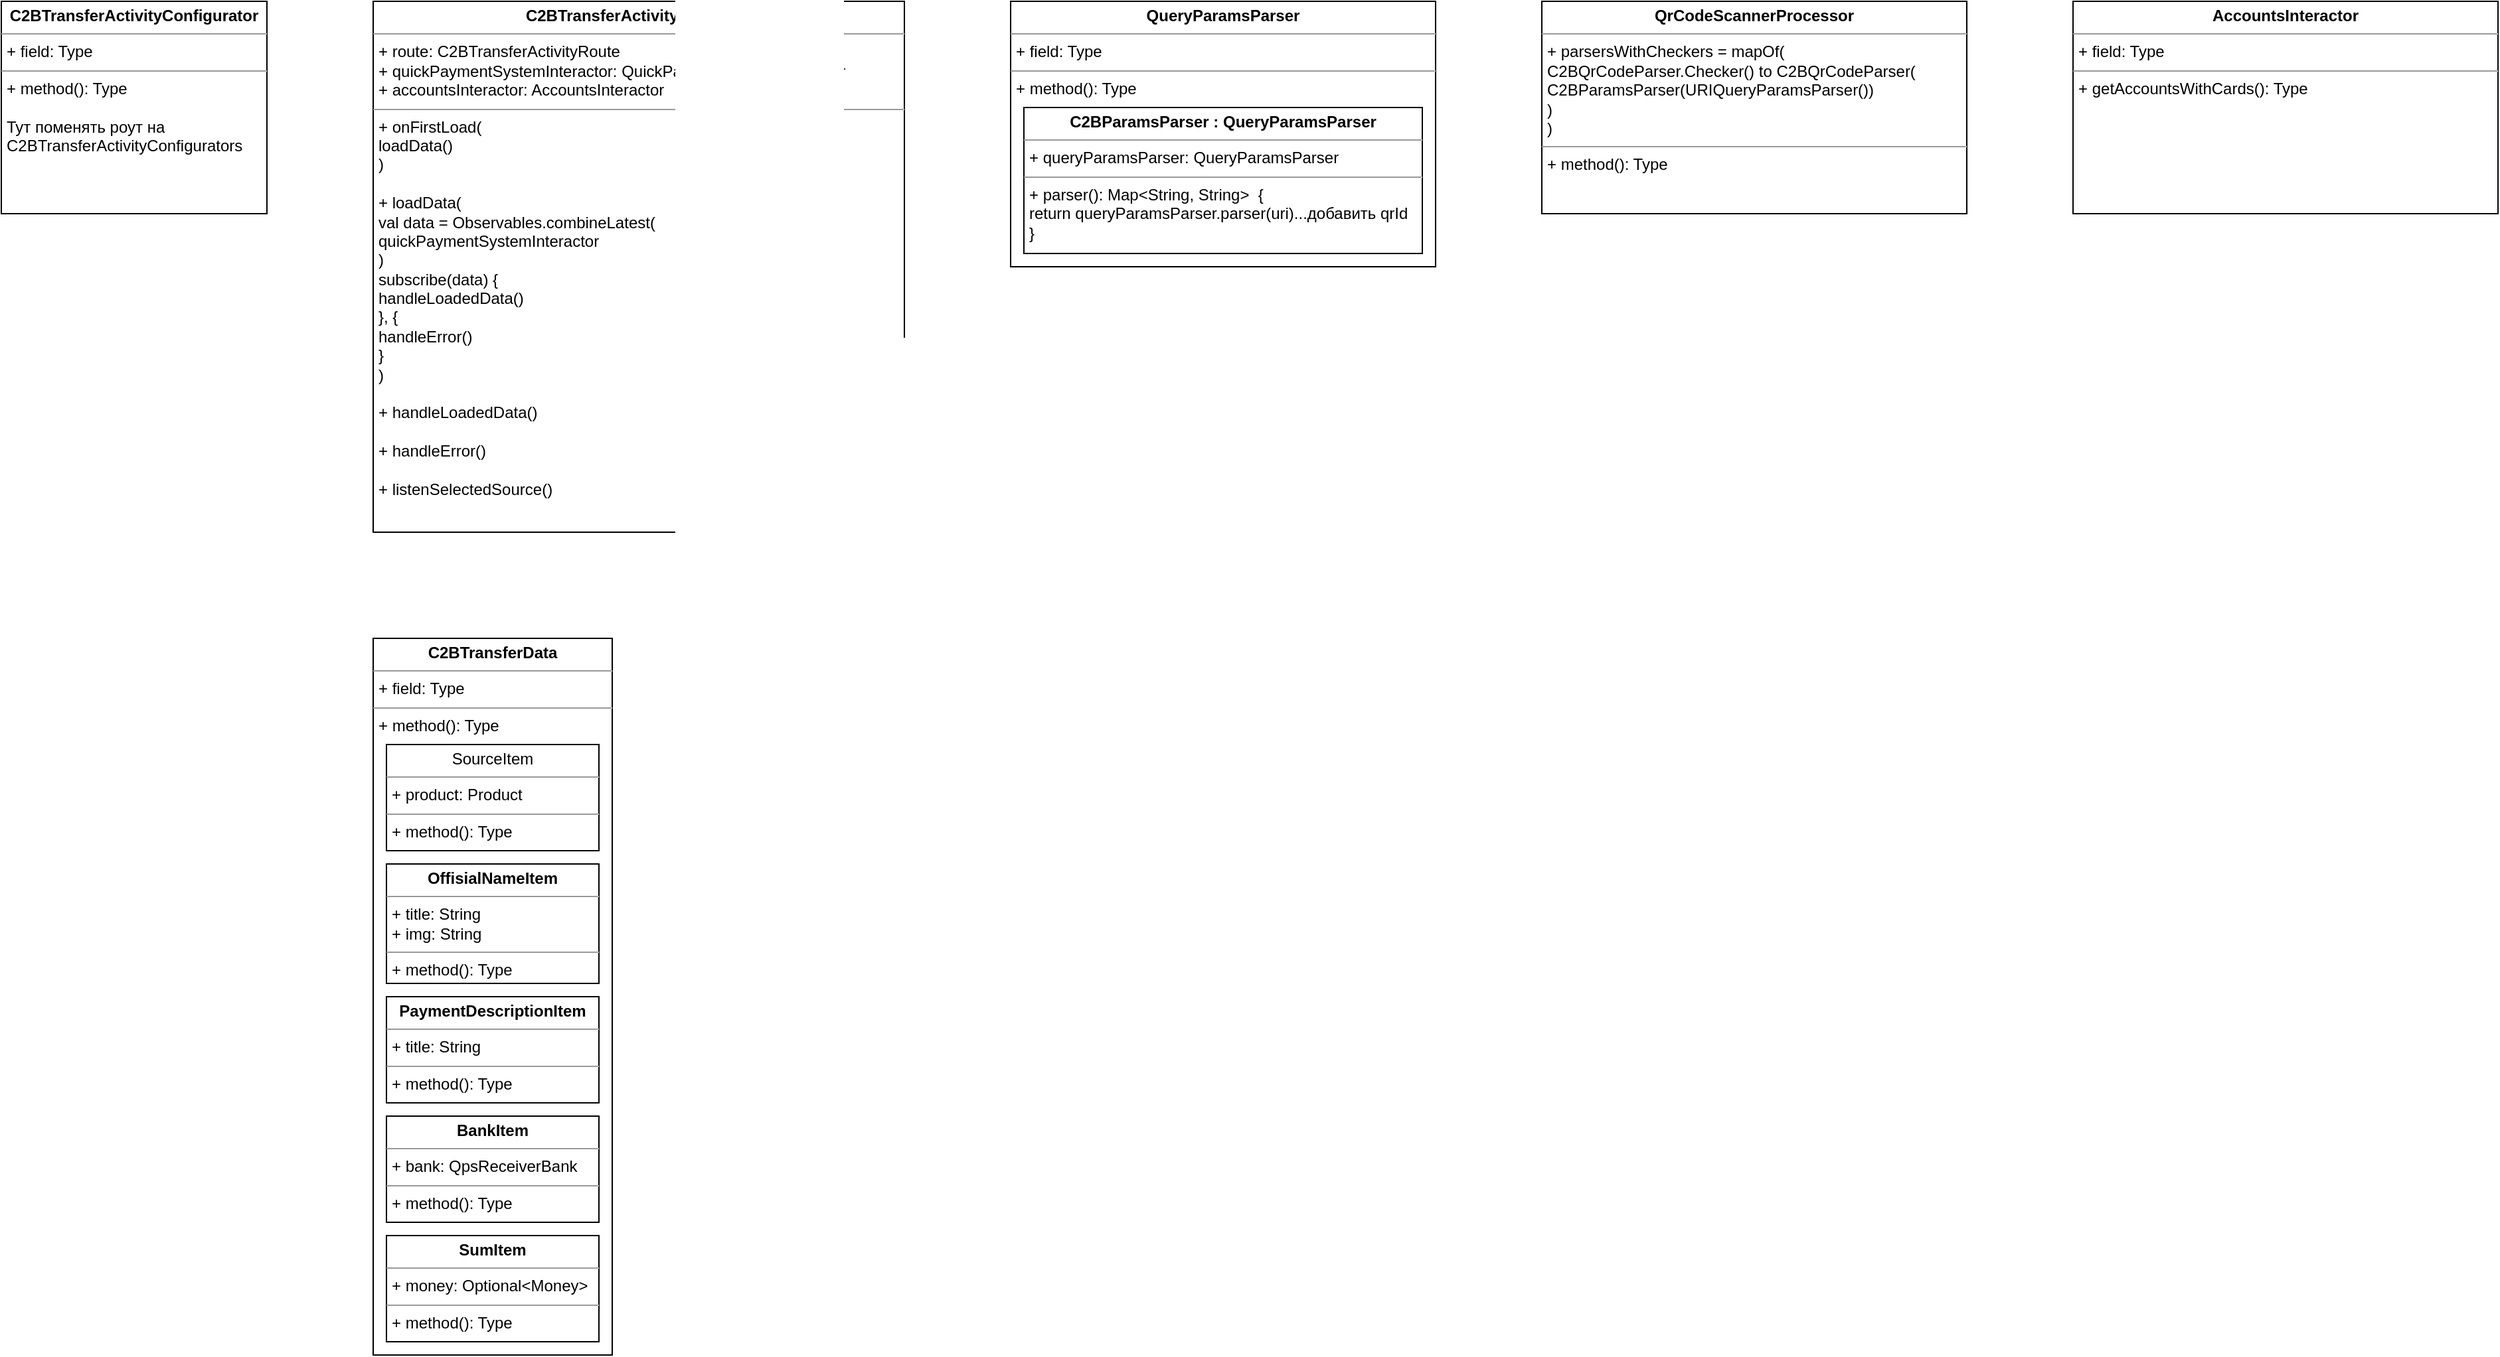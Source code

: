 <mxfile version="16.0.0" type="github">
  <diagram id="RPymvhG9yVo9L2ZZ0E7i" name="Page-1">
    <mxGraphModel dx="2272" dy="772" grid="1" gridSize="10" guides="1" tooltips="1" connect="1" arrows="1" fold="1" page="1" pageScale="1" pageWidth="850" pageHeight="1100" math="0" shadow="0">
      <root>
        <mxCell id="0" />
        <mxCell id="1" parent="0" />
        <mxCell id="SVV-N1L9WO0wmH_05Ipz-1" value="&lt;p style=&quot;margin: 0px ; margin-top: 4px ; text-align: center&quot;&gt;&lt;b&gt;C2BTransferActivityPresenter&lt;/b&gt;&lt;/p&gt;&lt;hr size=&quot;1&quot;&gt;&lt;p style=&quot;margin: 0px ; margin-left: 4px&quot;&gt;+ route: C2BTransferActivityRoute&lt;/p&gt;&lt;p style=&quot;margin: 0px ; margin-left: 4px&quot;&gt;+ quickPaymentSystemInteractor: QuickPaymentSystemInteractor&lt;/p&gt;&lt;p style=&quot;margin: 0px ; margin-left: 4px&quot;&gt;+ accountsInteractor: AccountsInteractor&lt;br&gt;&lt;/p&gt;&lt;hr size=&quot;1&quot;&gt;&lt;p style=&quot;margin: 0px ; margin-left: 4px&quot;&gt;+ onFirstLoad(&lt;/p&gt;&lt;p style=&quot;margin: 0px ; margin-left: 4px&quot;&gt;loadData()&lt;br&gt;&lt;/p&gt;&lt;p style=&quot;margin: 0px ; margin-left: 4px&quot;&gt;)&lt;/p&gt;&lt;p style=&quot;margin: 0px ; margin-left: 4px&quot;&gt;&lt;br&gt;&lt;/p&gt;&lt;p style=&quot;margin: 0px ; margin-left: 4px&quot;&gt;+ loadData(&lt;/p&gt;&lt;p style=&quot;margin: 0px ; margin-left: 4px&quot;&gt;val data = Observables.combineLatest(&lt;/p&gt;&lt;p style=&quot;margin: 0px ; margin-left: 4px&quot;&gt;quickPaymentSystemInteractor&lt;br&gt;&lt;/p&gt;&lt;p style=&quot;margin: 0px ; margin-left: 4px&quot;&gt;)&lt;br&gt;&lt;/p&gt;&lt;p style=&quot;margin: 0px ; margin-left: 4px&quot;&gt;subscribe(data) {&lt;/p&gt;&lt;p style=&quot;margin: 0px ; margin-left: 4px&quot;&gt;&lt;span&gt; &lt;/span&gt;handleLoadedData()&lt;br&gt;&lt;/p&gt;&lt;p style=&quot;margin: 0px ; margin-left: 4px&quot;&gt;}, {&lt;/p&gt;&lt;p style=&quot;margin: 0px ; margin-left: 4px&quot;&gt;handleError()&lt;br&gt;&lt;/p&gt;&lt;p style=&quot;margin: 0px ; margin-left: 4px&quot;&gt;}&lt;br&gt;&lt;/p&gt;&lt;p style=&quot;margin: 0px ; margin-left: 4px&quot;&gt;)&lt;/p&gt;&lt;p style=&quot;margin: 0px ; margin-left: 4px&quot;&gt;&lt;br&gt;&lt;/p&gt;&lt;p style=&quot;margin: 0px ; margin-left: 4px&quot;&gt;+ handleLoadedData()&lt;/p&gt;&lt;p style=&quot;margin: 0px ; margin-left: 4px&quot;&gt;&lt;br&gt;&lt;/p&gt;&lt;p style=&quot;margin: 0px ; margin-left: 4px&quot;&gt;+ handleError()&lt;/p&gt;&lt;p style=&quot;margin: 0px ; margin-left: 4px&quot;&gt;&lt;br&gt;&lt;/p&gt;&lt;p style=&quot;margin: 0px ; margin-left: 4px&quot;&gt;+ listenSelectedSource()&lt;br&gt;&lt;/p&gt;" style="verticalAlign=top;align=left;overflow=fill;fontSize=12;fontFamily=Helvetica;html=1;" parent="1" vertex="1">
          <mxGeometry x="40" y="40" width="400" height="400" as="geometry" />
        </mxCell>
        <mxCell id="AbpU-ptf_7mThMzYDW-v-1" value="&lt;p style=&quot;margin: 0px ; margin-top: 4px ; text-align: center&quot;&gt;&lt;b&gt;QueryParamsParser&lt;/b&gt;&lt;/p&gt;&lt;hr size=&quot;1&quot;&gt;&lt;p style=&quot;margin: 0px ; margin-left: 4px&quot;&gt;+ field: Type&lt;/p&gt;&lt;hr size=&quot;1&quot;&gt;&lt;p style=&quot;margin: 0px ; margin-left: 4px&quot;&gt;+ method(): Type&lt;/p&gt;" style="verticalAlign=top;align=left;overflow=fill;fontSize=12;fontFamily=Helvetica;html=1;" parent="1" vertex="1">
          <mxGeometry x="520" y="40" width="320" height="200" as="geometry" />
        </mxCell>
        <mxCell id="AbpU-ptf_7mThMzYDW-v-2" value="&lt;p style=&quot;margin: 0px ; margin-top: 4px ; text-align: center&quot;&gt;&lt;b&gt;C2BParamsParser : QueryParamsParser&lt;br&gt;&lt;/b&gt;&lt;/p&gt;&lt;hr size=&quot;1&quot;&gt;&lt;p style=&quot;margin: 0px ; margin-left: 4px&quot;&gt;+ queryParamsParser: QueryParamsParser&lt;/p&gt;&lt;hr size=&quot;1&quot;&gt;&lt;p style=&quot;margin: 0px ; margin-left: 4px&quot;&gt;+ parser(): Map&amp;lt;String, String&amp;gt;&amp;nbsp; {&lt;/p&gt;&lt;p style=&quot;margin: 0px ; margin-left: 4px&quot;&gt;&lt;span&gt; &lt;/span&gt;return queryParamsParser.parser(uri)...добавить qrId&lt;br&gt;&lt;/p&gt;&lt;p style=&quot;margin: 0px ; margin-left: 4px&quot;&gt;}&lt;br&gt;&lt;/p&gt;" style="verticalAlign=top;align=left;overflow=fill;fontSize=12;fontFamily=Helvetica;html=1;" parent="1" vertex="1">
          <mxGeometry x="530" y="120" width="300" height="110" as="geometry" />
        </mxCell>
        <mxCell id="AbpU-ptf_7mThMzYDW-v-3" value="&lt;p style=&quot;margin: 0px ; margin-top: 4px ; text-align: center&quot;&gt;&lt;b&gt;QrCodeScannerProcessor&lt;/b&gt;&lt;/p&gt;&lt;hr size=&quot;1&quot;&gt;&lt;p style=&quot;margin: 0px ; margin-left: 4px&quot;&gt;+ parsersWithCheckers = mapOf(&lt;/p&gt;&lt;p style=&quot;margin: 0px ; margin-left: 4px&quot;&gt;C2BQrCodeParser.Checker() to C2BQrCodeParser(&lt;/p&gt;&lt;p style=&quot;margin: 0px ; margin-left: 4px&quot;&gt;C2BParamsParser(URIQueryParamsParser())&lt;br&gt;&lt;/p&gt;&lt;p style=&quot;margin: 0px ; margin-left: 4px&quot;&gt;)&lt;br&gt;&lt;/p&gt;&lt;p style=&quot;margin: 0px ; margin-left: 4px&quot;&gt;)&lt;br&gt;&lt;/p&gt;&lt;hr size=&quot;1&quot;&gt;&lt;p style=&quot;margin: 0px ; margin-left: 4px&quot;&gt;+ method(): Type&lt;/p&gt;" style="verticalAlign=top;align=left;overflow=fill;fontSize=12;fontFamily=Helvetica;html=1;" parent="1" vertex="1">
          <mxGeometry x="920" y="40" width="320" height="160" as="geometry" />
        </mxCell>
        <mxCell id="AbpU-ptf_7mThMzYDW-v-4" value="&lt;p style=&quot;margin: 0px ; margin-top: 4px ; text-align: center&quot;&gt;&lt;b&gt;C2BTransferActivityConfigurator&lt;/b&gt;&lt;/p&gt;&lt;hr size=&quot;1&quot;&gt;&lt;p style=&quot;margin: 0px ; margin-left: 4px&quot;&gt;+ field: Type&lt;/p&gt;&lt;hr size=&quot;1&quot;&gt;&lt;p style=&quot;margin: 0px ; margin-left: 4px&quot;&gt;+ method(): Type&lt;/p&gt;&lt;p style=&quot;margin: 0px ; margin-left: 4px&quot;&gt;&lt;br&gt;&lt;/p&gt;&lt;p style=&quot;margin: 0px ; margin-left: 4px&quot;&gt;Тут поменять роут на &lt;br&gt;&lt;/p&gt;&lt;p style=&quot;margin: 0px ; margin-left: 4px&quot;&gt;C2BTransferActivityConfigurators&lt;br&gt;&lt;/p&gt;" style="verticalAlign=top;align=left;overflow=fill;fontSize=12;fontFamily=Helvetica;html=1;" parent="1" vertex="1">
          <mxGeometry x="-240" y="40" width="200" height="160" as="geometry" />
        </mxCell>
        <mxCell id="AbpU-ptf_7mThMzYDW-v-5" value="&lt;p style=&quot;margin: 0px ; margin-top: 4px ; text-align: center&quot;&gt;&lt;b&gt;AccountsInteractor&lt;/b&gt;&lt;/p&gt;&lt;hr size=&quot;1&quot;&gt;&lt;p style=&quot;margin: 0px ; margin-left: 4px&quot;&gt;+ field: Type&lt;/p&gt;&lt;hr size=&quot;1&quot;&gt;&lt;p style=&quot;margin: 0px ; margin-left: 4px&quot;&gt;+ getAccountsWithCards(): Type&lt;/p&gt;" style="verticalAlign=top;align=left;overflow=fill;fontSize=12;fontFamily=Helvetica;html=1;" parent="1" vertex="1">
          <mxGeometry x="1320" y="40" width="320" height="160" as="geometry" />
        </mxCell>
        <mxCell id="Afu46jSsFl7ywug7h1Oa-1" value="&lt;p style=&quot;margin: 0px ; margin-top: 4px ; text-align: center&quot;&gt;&lt;b&gt;C2BTransferData&lt;/b&gt;&lt;/p&gt;&lt;hr size=&quot;1&quot;&gt;&lt;p style=&quot;margin: 0px ; margin-left: 4px&quot;&gt;+ field: Type&lt;/p&gt;&lt;hr size=&quot;1&quot;&gt;&lt;p style=&quot;margin: 0px ; margin-left: 4px&quot;&gt;+ method(): Type&lt;/p&gt;" style="verticalAlign=top;align=left;overflow=fill;fontSize=12;fontFamily=Helvetica;html=1;" parent="1" vertex="1">
          <mxGeometry x="40" y="520" width="180" height="540" as="geometry" />
        </mxCell>
        <mxCell id="Afu46jSsFl7ywug7h1Oa-2" value="&lt;p style=&quot;margin: 0px ; margin-top: 4px ; text-align: center&quot;&gt;&lt;b&gt;BankItem&lt;/b&gt;&lt;/p&gt;&lt;hr size=&quot;1&quot;&gt;&lt;p style=&quot;margin: 0px ; margin-left: 4px&quot;&gt;+ bank: QpsReceiverBank&lt;/p&gt;&lt;hr size=&quot;1&quot;&gt;&lt;p style=&quot;margin: 0px ; margin-left: 4px&quot;&gt;+ method(): Type&lt;/p&gt;" style="verticalAlign=top;align=left;overflow=fill;fontSize=12;fontFamily=Helvetica;html=1;" parent="1" vertex="1">
          <mxGeometry x="50" y="880" width="160" height="80" as="geometry" />
        </mxCell>
        <mxCell id="Afu46jSsFl7ywug7h1Oa-3" value="&lt;p style=&quot;margin: 0px ; margin-top: 4px ; text-align: center&quot;&gt;&lt;b&gt;OffisialNameItem&lt;/b&gt;&lt;/p&gt;&lt;hr size=&quot;1&quot;&gt;&lt;p style=&quot;margin: 0px ; margin-left: 4px&quot;&gt;+ title: String&lt;/p&gt;&lt;p style=&quot;margin: 0px ; margin-left: 4px&quot;&gt;+ img: String&lt;br&gt;&lt;/p&gt;&lt;hr size=&quot;1&quot;&gt;&lt;p style=&quot;margin: 0px ; margin-left: 4px&quot;&gt;+ method(): Type&lt;/p&gt;" style="verticalAlign=top;align=left;overflow=fill;fontSize=12;fontFamily=Helvetica;html=1;" parent="1" vertex="1">
          <mxGeometry x="50" y="690" width="160" height="90" as="geometry" />
        </mxCell>
        <mxCell id="Afu46jSsFl7ywug7h1Oa-4" value="&lt;p style=&quot;margin: 0px ; margin-top: 4px ; text-align: center&quot;&gt;&lt;b&gt;PaymentDescriptionItem&lt;/b&gt;&lt;/p&gt;&lt;hr size=&quot;1&quot;&gt;&lt;p style=&quot;margin: 0px ; margin-left: 4px&quot;&gt;+ title: String&lt;/p&gt;&lt;hr size=&quot;1&quot;&gt;&lt;p style=&quot;margin: 0px ; margin-left: 4px&quot;&gt;+ method(): Type&lt;/p&gt;" style="verticalAlign=top;align=left;overflow=fill;fontSize=12;fontFamily=Helvetica;html=1;" parent="1" vertex="1">
          <mxGeometry x="50" y="790" width="160" height="80" as="geometry" />
        </mxCell>
        <mxCell id="Afu46jSsFl7ywug7h1Oa-5" value="&lt;p style=&quot;margin: 0px ; margin-top: 4px ; text-align: center&quot;&gt;SourceItem&lt;/p&gt;&lt;hr size=&quot;1&quot;&gt;&lt;p style=&quot;margin: 0px ; margin-left: 4px&quot;&gt;+ product: Product&lt;/p&gt;&lt;hr size=&quot;1&quot;&gt;&lt;p style=&quot;margin: 0px ; margin-left: 4px&quot;&gt;+ method(): Type&lt;/p&gt;" style="verticalAlign=top;align=left;overflow=fill;fontSize=12;fontFamily=Helvetica;html=1;" parent="1" vertex="1">
          <mxGeometry x="50" y="600" width="160" height="80" as="geometry" />
        </mxCell>
        <mxCell id="Afu46jSsFl7ywug7h1Oa-6" value="&lt;p style=&quot;margin: 0px ; margin-top: 4px ; text-align: center&quot;&gt;&lt;b&gt;SumItem&lt;/b&gt;&lt;/p&gt;&lt;hr size=&quot;1&quot;&gt;&lt;p style=&quot;margin: 0px ; margin-left: 4px&quot;&gt;+ money: Optional&amp;lt;Money&amp;gt;&lt;/p&gt;&lt;hr size=&quot;1&quot;&gt;&lt;p style=&quot;margin: 0px ; margin-left: 4px&quot;&gt;+ method(): Type&lt;/p&gt;" style="verticalAlign=top;align=left;overflow=fill;fontSize=12;fontFamily=Helvetica;html=1;" parent="1" vertex="1">
          <mxGeometry x="50" y="970" width="160" height="80" as="geometry" />
        </mxCell>
      </root>
    </mxGraphModel>
  </diagram>
</mxfile>
